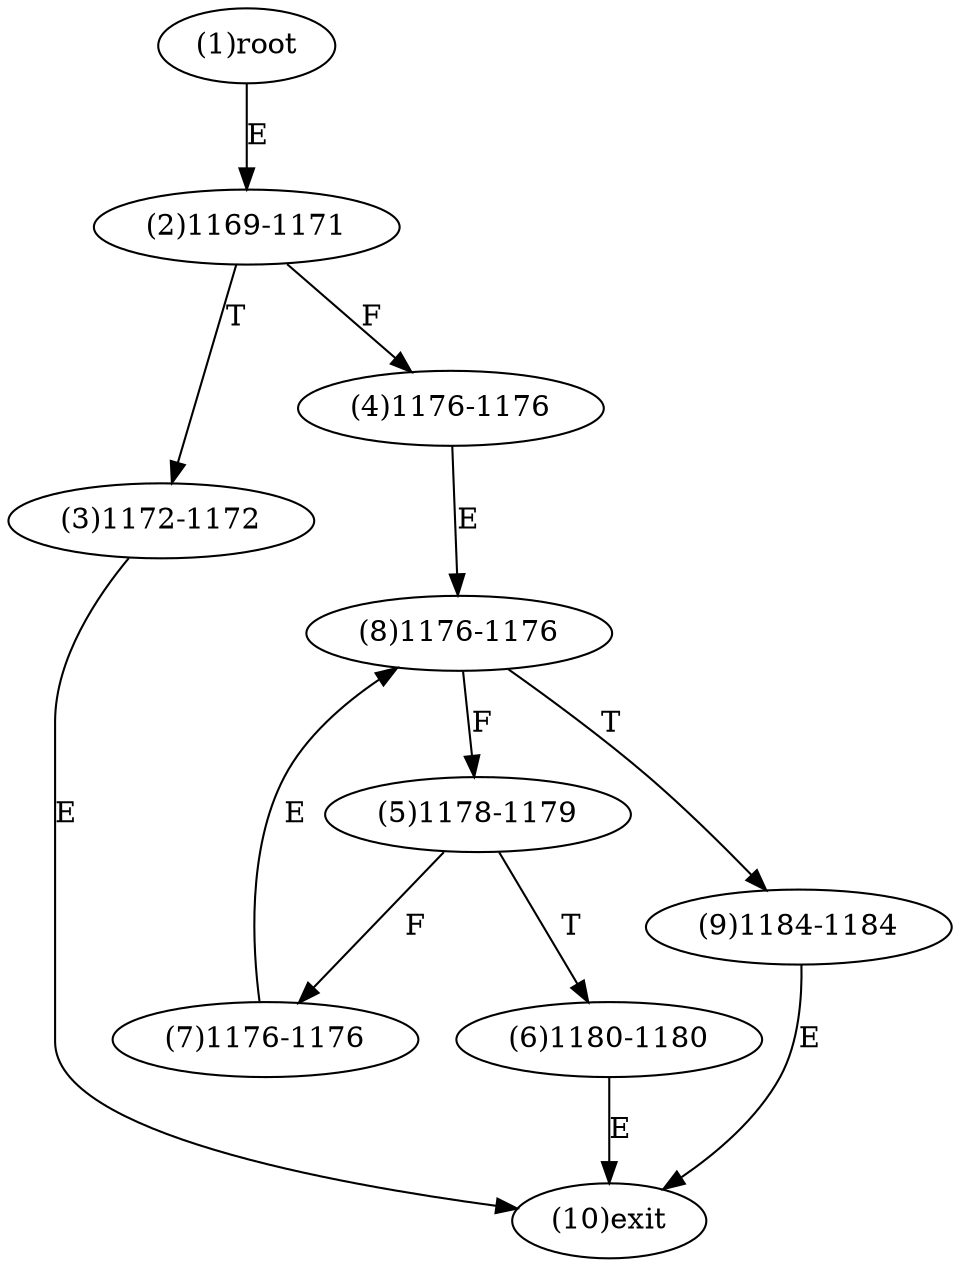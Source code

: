 digraph "" { 
1[ label="(1)root"];
2[ label="(2)1169-1171"];
3[ label="(3)1172-1172"];
4[ label="(4)1176-1176"];
5[ label="(5)1178-1179"];
6[ label="(6)1180-1180"];
7[ label="(7)1176-1176"];
8[ label="(8)1176-1176"];
9[ label="(9)1184-1184"];
10[ label="(10)exit"];
1->2[ label="E"];
2->4[ label="F"];
2->3[ label="T"];
3->10[ label="E"];
4->8[ label="E"];
5->7[ label="F"];
5->6[ label="T"];
6->10[ label="E"];
7->8[ label="E"];
8->5[ label="F"];
8->9[ label="T"];
9->10[ label="E"];
}